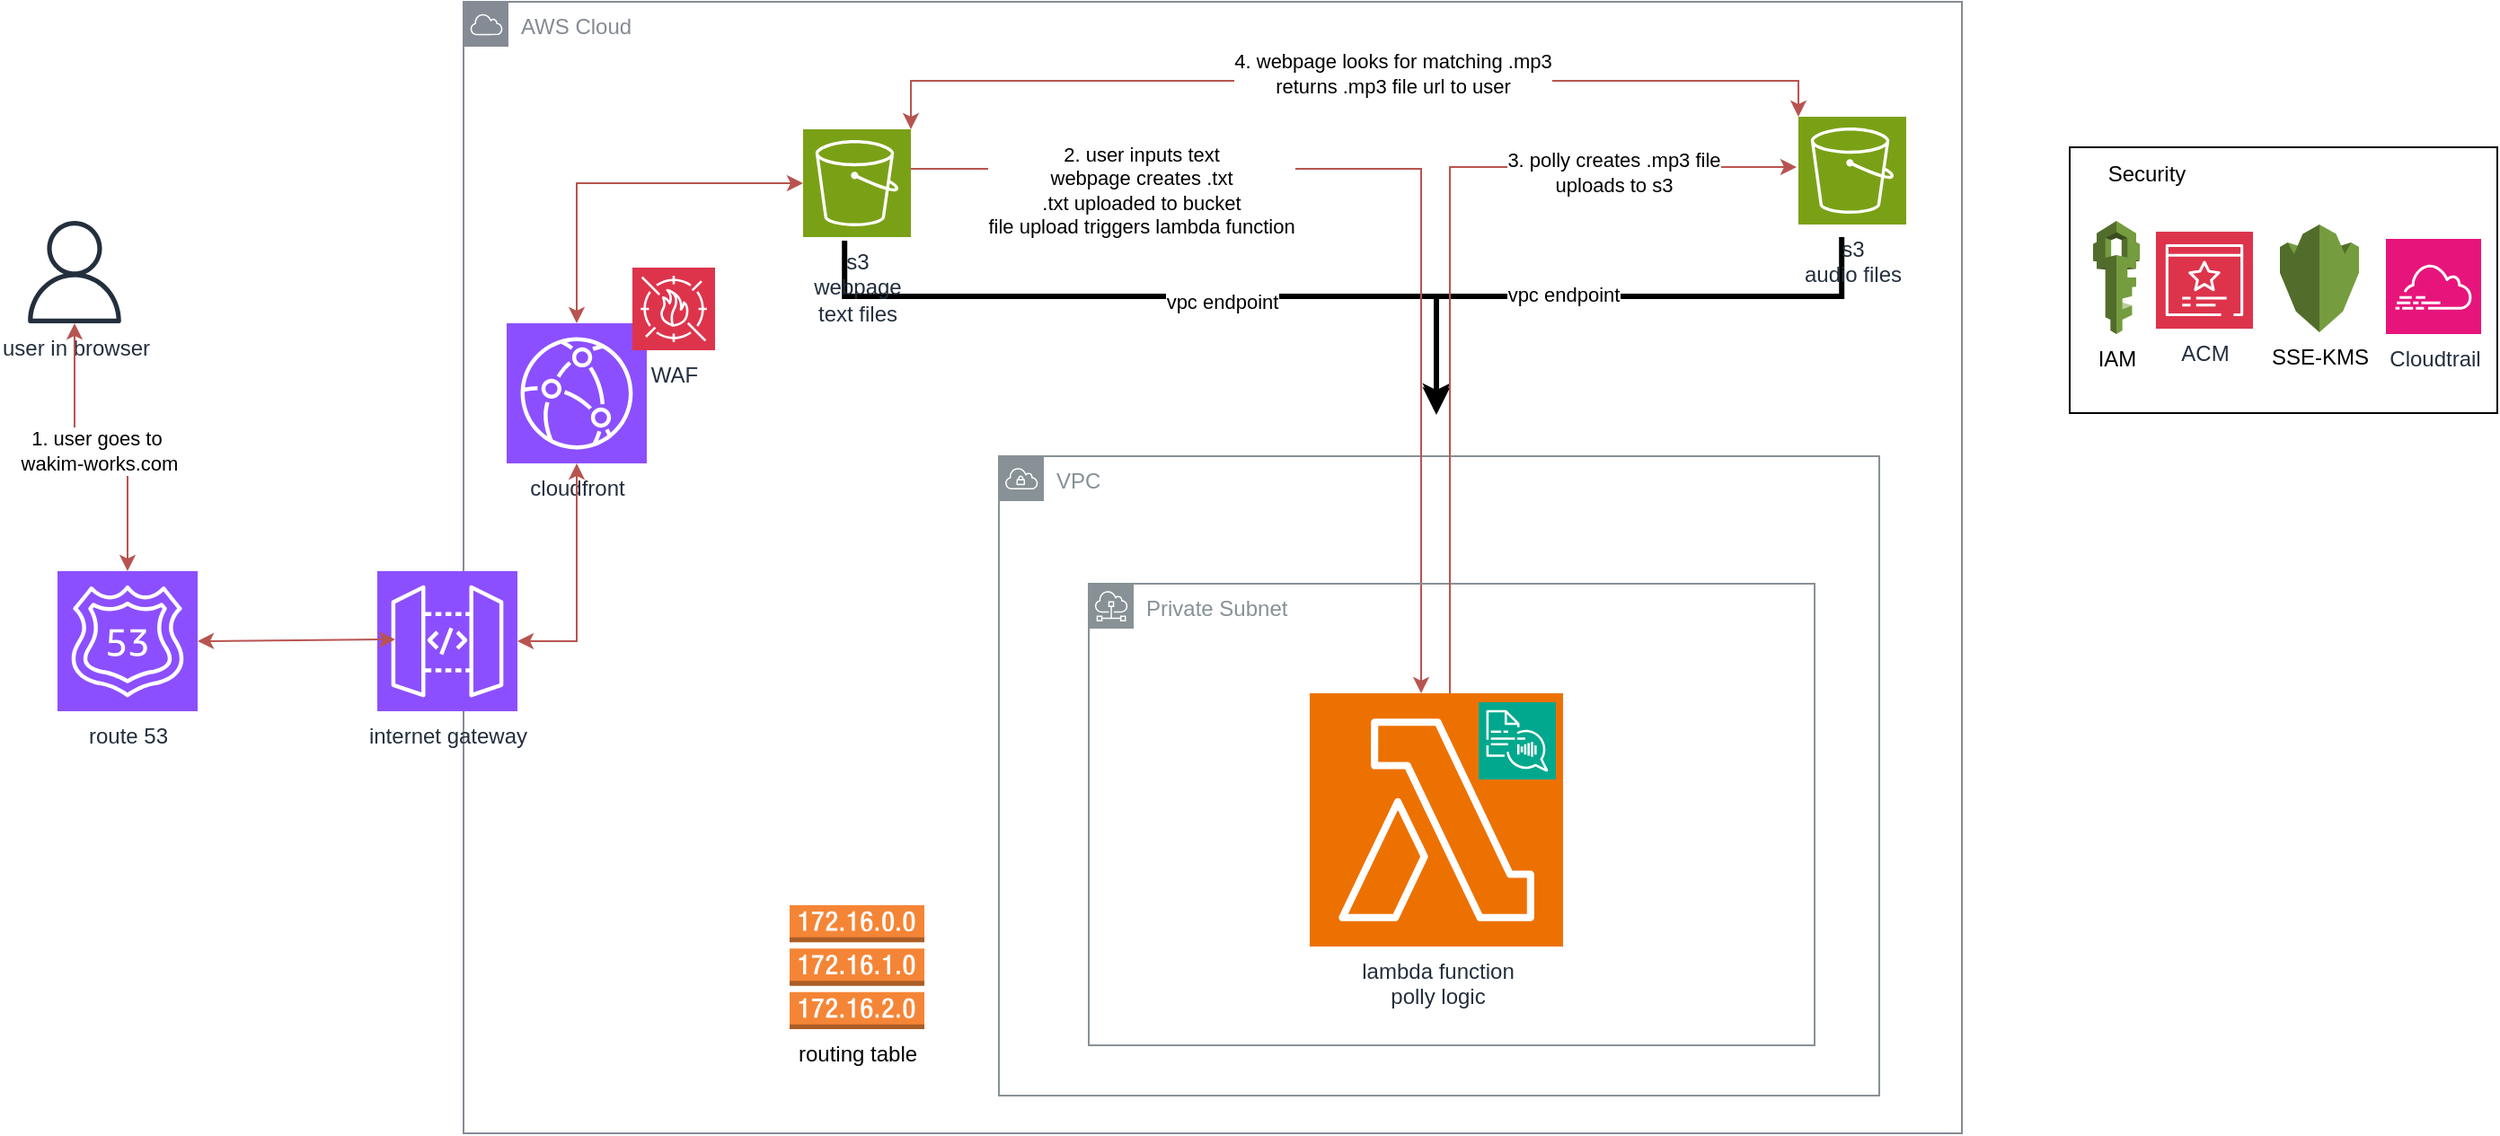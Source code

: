 <mxfile version="24.7.17">
  <diagram name="Page-1" id="P9PX-pw3Yvb8Yvj4412z">
    <mxGraphModel dx="1834" dy="1146" grid="0" gridSize="10" guides="1" tooltips="1" connect="1" arrows="1" fold="1" page="0" pageScale="1" pageWidth="850" pageHeight="1100" background="none" math="0" shadow="0">
      <root>
        <mxCell id="0" />
        <mxCell id="1" parent="0" />
        <mxCell id="wqZYRjYIDHVt69rxpQJG-1" value="AWS Cloud" style="sketch=0;outlineConnect=0;gradientColor=none;html=1;whiteSpace=wrap;fontSize=12;fontStyle=0;shape=mxgraph.aws4.group;grIcon=mxgraph.aws4.group_aws_cloud;strokeColor=#858B94;fillColor=none;verticalAlign=top;align=left;spacingLeft=30;fontColor=#858B94;dashed=0;" vertex="1" parent="1">
          <mxGeometry x="-5" y="-2" width="834" height="630" as="geometry" />
        </mxCell>
        <mxCell id="wqZYRjYIDHVt69rxpQJG-54" value="VPC" style="sketch=0;outlineConnect=0;gradientColor=none;html=1;whiteSpace=wrap;fontSize=12;fontStyle=0;shape=mxgraph.aws4.group;grIcon=mxgraph.aws4.group_vpc;strokeColor=#879196;fillColor=none;verticalAlign=top;align=left;spacingLeft=30;fontColor=#879196;dashed=0;" vertex="1" parent="1">
          <mxGeometry x="293" y="251" width="490" height="356" as="geometry" />
        </mxCell>
        <mxCell id="TpPB3-7-Iv5cD9N0m5jN-32" value="user in browser" style="sketch=0;outlineConnect=0;fontColor=#232F3E;gradientColor=none;fillColor=#232F3D;strokeColor=none;dashed=0;verticalLabelPosition=bottom;verticalAlign=top;align=center;html=1;fontSize=12;fontStyle=0;aspect=fixed;pointerEvents=1;shape=mxgraph.aws4.user;" parent="1" vertex="1">
          <mxGeometry x="-250" y="120" width="57" height="57" as="geometry" />
        </mxCell>
        <mxCell id="wqZYRjYIDHVt69rxpQJG-5" style="edgeStyle=orthogonalEdgeStyle;rounded=0;orthogonalLoop=1;jettySize=auto;html=1;strokeWidth=3;" edge="1" parent="1">
          <mxGeometry relative="1" as="geometry">
            <mxPoint x="207.1" y="131" as="sourcePoint" />
            <mxPoint x="536.5" y="228" as="targetPoint" />
            <Array as="points">
              <mxPoint x="207" y="162" />
              <mxPoint x="537" y="162" />
            </Array>
          </mxGeometry>
        </mxCell>
        <mxCell id="wqZYRjYIDHVt69rxpQJG-6" value="vpc endpoint" style="edgeLabel;html=1;align=center;verticalAlign=middle;resizable=0;points=[];" vertex="1" connectable="0" parent="wqZYRjYIDHVt69rxpQJG-5">
          <mxGeometry x="0.127" y="-2" relative="1" as="geometry">
            <mxPoint y="1" as="offset" />
          </mxGeometry>
        </mxCell>
        <mxCell id="wqZYRjYIDHVt69rxpQJG-7" style="edgeStyle=orthogonalEdgeStyle;rounded=0;orthogonalLoop=1;jettySize=auto;html=1;strokeWidth=3;" edge="1" parent="1">
          <mxGeometry relative="1" as="geometry">
            <mxPoint x="762.1" y="129" as="sourcePoint" />
            <mxPoint x="536.5" y="226" as="targetPoint" />
            <Array as="points">
              <mxPoint x="762" y="162" />
              <mxPoint x="537" y="162" />
            </Array>
          </mxGeometry>
        </mxCell>
        <mxCell id="wqZYRjYIDHVt69rxpQJG-8" value="vpc endpoint" style="edgeLabel;html=1;align=center;verticalAlign=middle;resizable=0;points=[];" vertex="1" connectable="0" parent="wqZYRjYIDHVt69rxpQJG-7">
          <mxGeometry x="0.17" y="-1" relative="1" as="geometry">
            <mxPoint as="offset" />
          </mxGeometry>
        </mxCell>
        <mxCell id="wqZYRjYIDHVt69rxpQJG-12" style="edgeStyle=orthogonalEdgeStyle;rounded=0;orthogonalLoop=1;jettySize=auto;html=1;startArrow=classic;startFill=1;fillColor=#f8cecc;strokeColor=#b85450;" edge="1" parent="1" source="wqZYRjYIDHVt69rxpQJG-31" target="TpPB3-7-Iv5cD9N0m5jN-32">
          <mxGeometry relative="1" as="geometry">
            <mxPoint x="-43" y="353" as="sourcePoint" />
          </mxGeometry>
        </mxCell>
        <mxCell id="wqZYRjYIDHVt69rxpQJG-32" value="1. user goes to&amp;nbsp;&lt;div&gt;wakim-works.com&lt;/div&gt;" style="edgeLabel;html=1;align=center;verticalAlign=middle;resizable=0;points=[];" vertex="1" connectable="0" parent="wqZYRjYIDHVt69rxpQJG-12">
          <mxGeometry x="0.015" y="2" relative="1" as="geometry">
            <mxPoint as="offset" />
          </mxGeometry>
        </mxCell>
        <mxCell id="wqZYRjYIDHVt69rxpQJG-21" value="cloudfront" style="sketch=0;points=[[0,0,0],[0.25,0,0],[0.5,0,0],[0.75,0,0],[1,0,0],[0,1,0],[0.25,1,0],[0.5,1,0],[0.75,1,0],[1,1,0],[0,0.25,0],[0,0.5,0],[0,0.75,0],[1,0.25,0],[1,0.5,0],[1,0.75,0]];outlineConnect=0;fontColor=#232F3E;fillColor=#8C4FFF;strokeColor=#ffffff;dashed=0;verticalLabelPosition=bottom;verticalAlign=top;align=center;html=1;fontSize=12;fontStyle=0;aspect=fixed;shape=mxgraph.aws4.resourceIcon;resIcon=mxgraph.aws4.cloudfront;" vertex="1" parent="1">
          <mxGeometry x="19" y="177" width="78" height="78" as="geometry" />
        </mxCell>
        <mxCell id="wqZYRjYIDHVt69rxpQJG-47" style="edgeStyle=orthogonalEdgeStyle;rounded=0;orthogonalLoop=1;jettySize=auto;html=1;exitX=1;exitY=0.5;exitDx=0;exitDy=0;exitPerimeter=0;startArrow=classic;startFill=1;fillColor=#f8cecc;strokeColor=#b85450;" edge="1" parent="1" source="wqZYRjYIDHVt69rxpQJG-22" target="wqZYRjYIDHVt69rxpQJG-21">
          <mxGeometry relative="1" as="geometry" />
        </mxCell>
        <mxCell id="wqZYRjYIDHVt69rxpQJG-22" value="internet gateway" style="sketch=0;points=[[0,0,0],[0.25,0,0],[0.5,0,0],[0.75,0,0],[1,0,0],[0,1,0],[0.25,1,0],[0.5,1,0],[0.75,1,0],[1,1,0],[0,0.25,0],[0,0.5,0],[0,0.75,0],[1,0.25,0],[1,0.5,0],[1,0.75,0]];outlineConnect=0;fontColor=#232F3E;fillColor=#8C4FFF;strokeColor=#ffffff;dashed=0;verticalLabelPosition=bottom;verticalAlign=top;align=center;html=1;fontSize=12;fontStyle=0;aspect=fixed;shape=mxgraph.aws4.resourceIcon;resIcon=mxgraph.aws4.api_gateway;" vertex="1" parent="1">
          <mxGeometry x="-53" y="315" width="78" height="78" as="geometry" />
        </mxCell>
        <mxCell id="wqZYRjYIDHVt69rxpQJG-23" value="s3&lt;div&gt;&lt;span style=&quot;background-color: initial;&quot;&gt;audio files&lt;/span&gt;&lt;/div&gt;" style="sketch=0;points=[[0,0,0],[0.25,0,0],[0.5,0,0],[0.75,0,0],[1,0,0],[0,1,0],[0.25,1,0],[0.5,1,0],[0.75,1,0],[1,1,0],[0,0.25,0],[0,0.5,0],[0,0.75,0],[1,0.25,0],[1,0.5,0],[1,0.75,0]];outlineConnect=0;fontColor=#232F3E;fillColor=#7AA116;strokeColor=#ffffff;dashed=0;verticalLabelPosition=bottom;verticalAlign=top;align=center;html=1;fontSize=12;fontStyle=0;aspect=fixed;shape=mxgraph.aws4.resourceIcon;resIcon=mxgraph.aws4.s3;" vertex="1" parent="1">
          <mxGeometry x="738" y="62" width="60" height="60" as="geometry" />
        </mxCell>
        <mxCell id="wqZYRjYIDHVt69rxpQJG-34" style="edgeStyle=orthogonalEdgeStyle;rounded=0;orthogonalLoop=1;jettySize=auto;html=1;fillColor=#f8cecc;strokeColor=#b85450;" edge="1" parent="1">
          <mxGeometry relative="1" as="geometry">
            <mxPoint x="528" y="383" as="targetPoint" />
            <mxPoint x="233" y="85" as="sourcePoint" />
            <Array as="points">
              <mxPoint x="233" y="91" />
              <mxPoint x="528" y="91" />
            </Array>
          </mxGeometry>
        </mxCell>
        <mxCell id="wqZYRjYIDHVt69rxpQJG-36" value="2. user inputs text&lt;div&gt;webpage creates .txt&lt;/div&gt;&lt;div&gt;.txt uploaded to bucket&lt;/div&gt;&lt;div&gt;file upload triggers lambda function&lt;/div&gt;" style="edgeLabel;html=1;align=center;verticalAlign=middle;resizable=0;points=[];" vertex="1" connectable="0" parent="wqZYRjYIDHVt69rxpQJG-34">
          <mxGeometry x="0.074" y="2" relative="1" as="geometry">
            <mxPoint x="-158" y="-6" as="offset" />
          </mxGeometry>
        </mxCell>
        <mxCell id="wqZYRjYIDHVt69rxpQJG-24" value="s3&lt;div&gt;webpage&lt;/div&gt;&lt;div&gt;text files&lt;/div&gt;" style="sketch=0;points=[[0,0,0],[0.25,0,0],[0.5,0,0],[0.75,0,0],[1,0,0],[0,1,0],[0.25,1,0],[0.5,1,0],[0.75,1,0],[1,1,0],[0,0.25,0],[0,0.5,0],[0,0.75,0],[1,0.25,0],[1,0.5,0],[1,0.75,0]];outlineConnect=0;fontColor=#232F3E;fillColor=#7AA116;strokeColor=#ffffff;dashed=0;verticalLabelPosition=bottom;verticalAlign=top;align=center;html=1;fontSize=12;fontStyle=0;aspect=fixed;shape=mxgraph.aws4.resourceIcon;resIcon=mxgraph.aws4.s3;" vertex="1" parent="1">
          <mxGeometry x="184" y="69" width="60" height="60" as="geometry" />
        </mxCell>
        <mxCell id="wqZYRjYIDHVt69rxpQJG-26" value="Private Subnet" style="sketch=0;outlineConnect=0;gradientColor=none;html=1;whiteSpace=wrap;fontSize=12;fontStyle=0;shape=mxgraph.aws4.group;grIcon=mxgraph.aws4.group_subnet;strokeColor=#879196;fillColor=none;verticalAlign=top;align=left;spacingLeft=30;fontColor=#879196;dashed=0;" vertex="1" parent="1">
          <mxGeometry x="343" y="322" width="404" height="257" as="geometry" />
        </mxCell>
        <mxCell id="wqZYRjYIDHVt69rxpQJG-27" value="lambda function&lt;div&gt;polly logic&lt;/div&gt;" style="sketch=0;points=[[0,0,0],[0.25,0,0],[0.5,0,0],[0.75,0,0],[1,0,0],[0,1,0],[0.25,1,0],[0.5,1,0],[0.75,1,0],[1,1,0],[0,0.25,0],[0,0.5,0],[0,0.75,0],[1,0.25,0],[1,0.5,0],[1,0.75,0]];outlineConnect=0;fontColor=#232F3E;fillColor=#ED7100;strokeColor=#ffffff;dashed=0;verticalLabelPosition=bottom;verticalAlign=top;align=center;html=1;fontSize=12;fontStyle=0;aspect=fixed;shape=mxgraph.aws4.resourceIcon;resIcon=mxgraph.aws4.lambda;" vertex="1" parent="1">
          <mxGeometry x="466" y="383" width="141" height="141" as="geometry" />
        </mxCell>
        <mxCell id="wqZYRjYIDHVt69rxpQJG-28" value="" style="sketch=0;points=[[0,0,0],[0.25,0,0],[0.5,0,0],[0.75,0,0],[1,0,0],[0,1,0],[0.25,1,0],[0.5,1,0],[0.75,1,0],[1,1,0],[0,0.25,0],[0,0.5,0],[0,0.75,0],[1,0.25,0],[1,0.5,0],[1,0.75,0]];outlineConnect=0;fontColor=#232F3E;fillColor=#01A88D;strokeColor=#ffffff;dashed=0;verticalLabelPosition=bottom;verticalAlign=top;align=center;html=1;fontSize=12;fontStyle=0;aspect=fixed;shape=mxgraph.aws4.resourceIcon;resIcon=mxgraph.aws4.polly;" vertex="1" parent="1">
          <mxGeometry x="560" y="388" width="43" height="43" as="geometry" />
        </mxCell>
        <mxCell id="wqZYRjYIDHVt69rxpQJG-29" value="routing table" style="outlineConnect=0;dashed=0;verticalLabelPosition=bottom;verticalAlign=top;align=center;html=1;shape=mxgraph.aws3.route_table;fillColor=#F58536;gradientColor=none;" vertex="1" parent="1">
          <mxGeometry x="176.5" y="501" width="75" height="69" as="geometry" />
        </mxCell>
        <mxCell id="wqZYRjYIDHVt69rxpQJG-30" value="" style="edgeStyle=orthogonalEdgeStyle;rounded=0;orthogonalLoop=1;jettySize=auto;html=1;startArrow=classic;startFill=1;fillColor=#f8cecc;strokeColor=#b85450;" edge="1" parent="1" target="wqZYRjYIDHVt69rxpQJG-31">
          <mxGeometry relative="1" as="geometry">
            <mxPoint x="-43" y="353" as="sourcePoint" />
            <mxPoint x="-221" y="177" as="targetPoint" />
          </mxGeometry>
        </mxCell>
        <mxCell id="wqZYRjYIDHVt69rxpQJG-31" value="route 53" style="sketch=0;points=[[0,0,0],[0.25,0,0],[0.5,0,0],[0.75,0,0],[1,0,0],[0,1,0],[0.25,1,0],[0.5,1,0],[0.75,1,0],[1,1,0],[0,0.25,0],[0,0.5,0],[0,0.75,0],[1,0.25,0],[1,0.5,0],[1,0.75,0]];outlineConnect=0;fontColor=#232F3E;fillColor=#8C4FFF;strokeColor=#ffffff;dashed=0;verticalLabelPosition=bottom;verticalAlign=top;align=center;html=1;fontSize=12;fontStyle=0;aspect=fixed;shape=mxgraph.aws4.resourceIcon;resIcon=mxgraph.aws4.route_53;" vertex="1" parent="1">
          <mxGeometry x="-231" y="315" width="78" height="78" as="geometry" />
        </mxCell>
        <mxCell id="wqZYRjYIDHVt69rxpQJG-41" style="edgeStyle=orthogonalEdgeStyle;rounded=0;orthogonalLoop=1;jettySize=auto;html=1;exitX=1;exitY=0;exitDx=0;exitDy=0;exitPerimeter=0;entryX=0;entryY=0;entryDx=0;entryDy=0;entryPerimeter=0;startArrow=classic;startFill=1;fillColor=#f8cecc;strokeColor=#b85450;" edge="1" parent="1" source="wqZYRjYIDHVt69rxpQJG-24" target="wqZYRjYIDHVt69rxpQJG-23">
          <mxGeometry relative="1" as="geometry" />
        </mxCell>
        <mxCell id="wqZYRjYIDHVt69rxpQJG-42" value="4. webpage looks for matching .mp3&lt;div&gt;returns .mp3 file url to user&lt;/div&gt;" style="edgeLabel;html=1;align=center;verticalAlign=middle;resizable=0;points=[];" vertex="1" connectable="0" parent="wqZYRjYIDHVt69rxpQJG-41">
          <mxGeometry x="0.402" y="-1" relative="1" as="geometry">
            <mxPoint x="-84" y="-5" as="offset" />
          </mxGeometry>
        </mxCell>
        <mxCell id="wqZYRjYIDHVt69rxpQJG-43" style="edgeStyle=orthogonalEdgeStyle;rounded=0;orthogonalLoop=1;jettySize=auto;html=1;exitX=0.5;exitY=0;exitDx=0;exitDy=0;exitPerimeter=0;fillColor=#f8cecc;strokeColor=#b85450;startArrow=none;startFill=0;" edge="1" parent="1">
          <mxGeometry relative="1" as="geometry">
            <mxPoint x="544" y="383" as="sourcePoint" />
            <mxPoint x="737" y="90" as="targetPoint" />
            <Array as="points">
              <mxPoint x="544.5" y="90" />
            </Array>
          </mxGeometry>
        </mxCell>
        <mxCell id="wqZYRjYIDHVt69rxpQJG-45" value="3. polly creates .mp3 file&lt;div&gt;uploads to s3&lt;/div&gt;" style="edgeLabel;html=1;align=center;verticalAlign=middle;resizable=0;points=[];" vertex="1" connectable="0" parent="wqZYRjYIDHVt69rxpQJG-43">
          <mxGeometry x="0.612" y="-2" relative="1" as="geometry">
            <mxPoint x="-8" y="1" as="offset" />
          </mxGeometry>
        </mxCell>
        <mxCell id="wqZYRjYIDHVt69rxpQJG-46" style="edgeStyle=orthogonalEdgeStyle;rounded=0;orthogonalLoop=1;jettySize=auto;html=1;exitX=0.5;exitY=0;exitDx=0;exitDy=0;exitPerimeter=0;entryX=0;entryY=0.5;entryDx=0;entryDy=0;entryPerimeter=0;startArrow=classic;startFill=1;fillColor=#f8cecc;strokeColor=#b85450;" edge="1" parent="1" source="wqZYRjYIDHVt69rxpQJG-21" target="wqZYRjYIDHVt69rxpQJG-24">
          <mxGeometry relative="1" as="geometry" />
        </mxCell>
        <mxCell id="wqZYRjYIDHVt69rxpQJG-49" value="WAF" style="sketch=0;points=[[0,0,0],[0.25,0,0],[0.5,0,0],[0.75,0,0],[1,0,0],[0,1,0],[0.25,1,0],[0.5,1,0],[0.75,1,0],[1,1,0],[0,0.25,0],[0,0.5,0],[0,0.75,0],[1,0.25,0],[1,0.5,0],[1,0.75,0]];outlineConnect=0;fontColor=#232F3E;fillColor=#DD344C;strokeColor=#ffffff;dashed=0;verticalLabelPosition=bottom;verticalAlign=top;align=center;html=1;fontSize=12;fontStyle=0;aspect=fixed;shape=mxgraph.aws4.resourceIcon;resIcon=mxgraph.aws4.waf;" vertex="1" parent="1">
          <mxGeometry x="89" y="146" width="46" height="46" as="geometry" />
        </mxCell>
        <mxCell id="wqZYRjYIDHVt69rxpQJG-50" value="" style="rounded=0;whiteSpace=wrap;html=1;" vertex="1" parent="1">
          <mxGeometry x="889" y="79" width="238" height="148" as="geometry" />
        </mxCell>
        <mxCell id="wqZYRjYIDHVt69rxpQJG-51" value="Security" style="text;html=1;align=center;verticalAlign=middle;whiteSpace=wrap;rounded=0;" vertex="1" parent="1">
          <mxGeometry x="902" y="79" width="60" height="30" as="geometry" />
        </mxCell>
        <mxCell id="wqZYRjYIDHVt69rxpQJG-52" value="IAM" style="outlineConnect=0;dashed=0;verticalLabelPosition=bottom;verticalAlign=top;align=center;html=1;shape=mxgraph.aws3.iam;fillColor=#759C3E;gradientColor=none;" vertex="1" parent="1">
          <mxGeometry x="902" y="120" width="26" height="63" as="geometry" />
        </mxCell>
        <mxCell id="wqZYRjYIDHVt69rxpQJG-53" value="ACM" style="sketch=0;points=[[0,0,0],[0.25,0,0],[0.5,0,0],[0.75,0,0],[1,0,0],[0,1,0],[0.25,1,0],[0.5,1,0],[0.75,1,0],[1,1,0],[0,0.25,0],[0,0.5,0],[0,0.75,0],[1,0.25,0],[1,0.5,0],[1,0.75,0]];outlineConnect=0;fontColor=#232F3E;fillColor=#DD344C;strokeColor=#ffffff;dashed=0;verticalLabelPosition=bottom;verticalAlign=top;align=center;html=1;fontSize=12;fontStyle=0;aspect=fixed;shape=mxgraph.aws4.resourceIcon;resIcon=mxgraph.aws4.certificate_manager_3;" vertex="1" parent="1">
          <mxGeometry x="937" y="126" width="54" height="54" as="geometry" />
        </mxCell>
        <mxCell id="wqZYRjYIDHVt69rxpQJG-57" value="SSE-KMS" style="outlineConnect=0;dashed=0;verticalLabelPosition=bottom;verticalAlign=top;align=center;html=1;shape=mxgraph.aws3.kms;fillColor=#759C3E;gradientColor=none;" vertex="1" parent="1">
          <mxGeometry x="1006" y="122" width="44" height="60" as="geometry" />
        </mxCell>
        <mxCell id="wqZYRjYIDHVt69rxpQJG-58" value="Cloudtrail" style="sketch=0;points=[[0,0,0],[0.25,0,0],[0.5,0,0],[0.75,0,0],[1,0,0],[0,1,0],[0.25,1,0],[0.5,1,0],[0.75,1,0],[1,1,0],[0,0.25,0],[0,0.5,0],[0,0.75,0],[1,0.25,0],[1,0.5,0],[1,0.75,0]];points=[[0,0,0],[0.25,0,0],[0.5,0,0],[0.75,0,0],[1,0,0],[0,1,0],[0.25,1,0],[0.5,1,0],[0.75,1,0],[1,1,0],[0,0.25,0],[0,0.5,0],[0,0.75,0],[1,0.25,0],[1,0.5,0],[1,0.75,0]];outlineConnect=0;fontColor=#232F3E;fillColor=#E7157B;strokeColor=#ffffff;dashed=0;verticalLabelPosition=bottom;verticalAlign=top;align=center;html=1;fontSize=12;fontStyle=0;aspect=fixed;shape=mxgraph.aws4.resourceIcon;resIcon=mxgraph.aws4.cloudtrail;" vertex="1" parent="1">
          <mxGeometry x="1065" y="130" width="53" height="53" as="geometry" />
        </mxCell>
      </root>
    </mxGraphModel>
  </diagram>
</mxfile>

